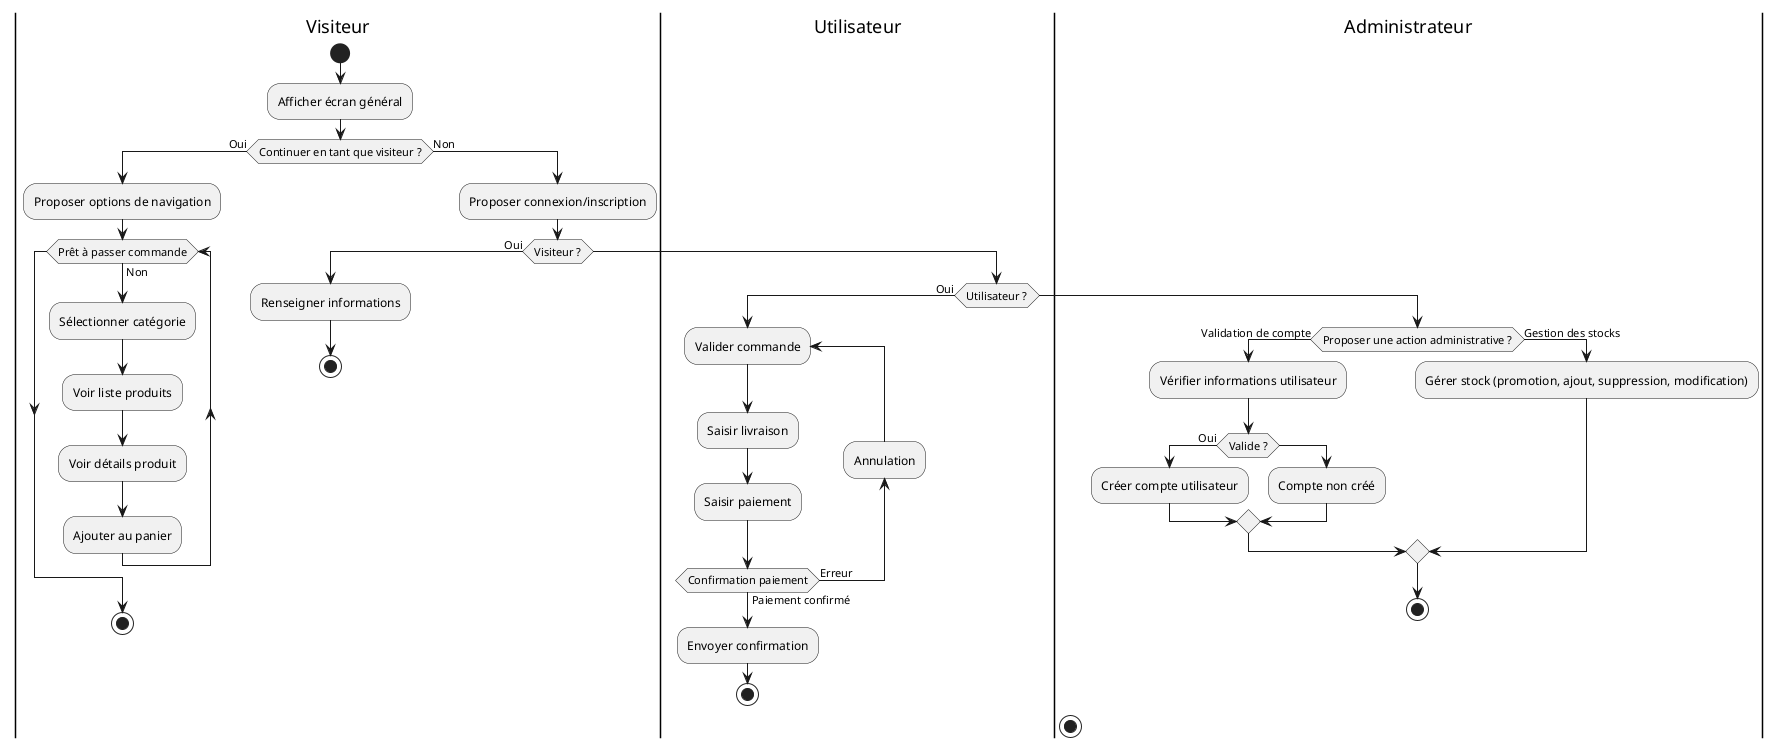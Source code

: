 @startuml
|Visiteur|
start
:Afficher écran général;

if (Continuer en tant que visiteur ?) then (Oui)
  :Proposer options de navigation;
  while (Prêt à passer commande) is (Non)
    :Sélectionner catégorie;
    :Voir liste produits;
    :Voir détails produit;
    :Ajouter au panier;
  endwhile
  stop
else (Non)
  :Proposer connexion/inscription;
  if (Visiteur ?) then (Oui)
    :Renseigner informations;
    stop
  else
    |Utilisateur|
    if (Utilisateur ?) then (Oui)
      repeat :Valider commande;
        :Saisir livraison;
        :Saisir paiement;
      backward:Annulation;
      repeat while (Confirmation paiement) is (Erreur) not (Paiement confirmé);
        :Envoyer confirmation;
      stop
    else
      |Administrateur|
      if (Proposer une action administrative ?) then (Validation de compte)
        :Vérifier informations utilisateur;
        if (Valide ?) then (Oui)
          :Créer compte utilisateur;
        else
          :Compte non créé;
        endif
      else (Gestion des stocks)
        :Gérer stock (promotion, ajout, suppression, modification);
      endif
      stop
    endif
  endif
endif
stop
@enduml
